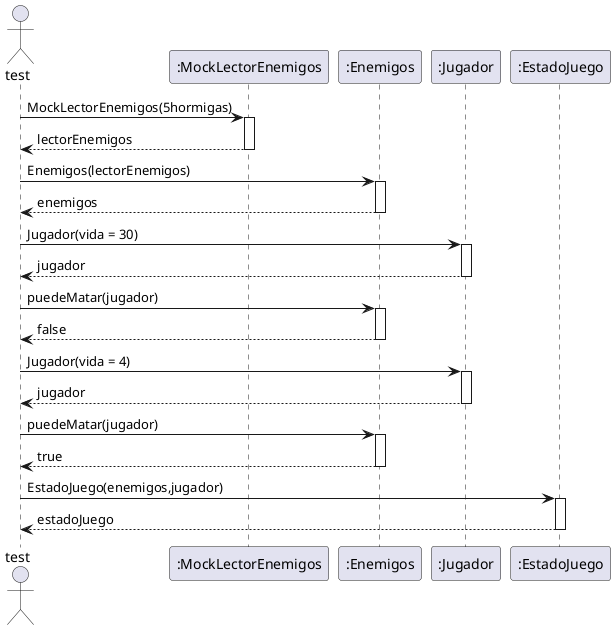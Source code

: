 @startuml

Actor test as sis


participant ":MockLectorEnemigos" as mock
participant ":Enemigos" as enemies
participant ":Jugador" as mockJ


sis-> mock: MockLectorEnemigos(5hormigas)
activate mock
mock --> sis : lectorEnemigos
deactivate mock

sis-> enemies: Enemigos(lectorEnemigos)
activate enemies
enemies --> sis : enemigos
deactivate enemies

sis-> mockJ: Jugador(vida = 30)
activate mockJ
mockJ --> sis : jugador
deactivate mockJ

sis->enemies: puedeMatar(jugador)
activate enemies
enemies--> sis: false
deactivate enemies

sis-> mockJ: Jugador(vida = 4)
activate mockJ
mockJ --> sis : jugador
deactivate mockJ


sis->enemies: puedeMatar(jugador)
activate enemies
enemies--> sis: true
deactivate enemies


participant ":EstadoJuego" as state

sis-> state: EstadoJuego(enemigos,jugador)
activate state
state --> sis : estadoJuego
deactivate state

@enduml
